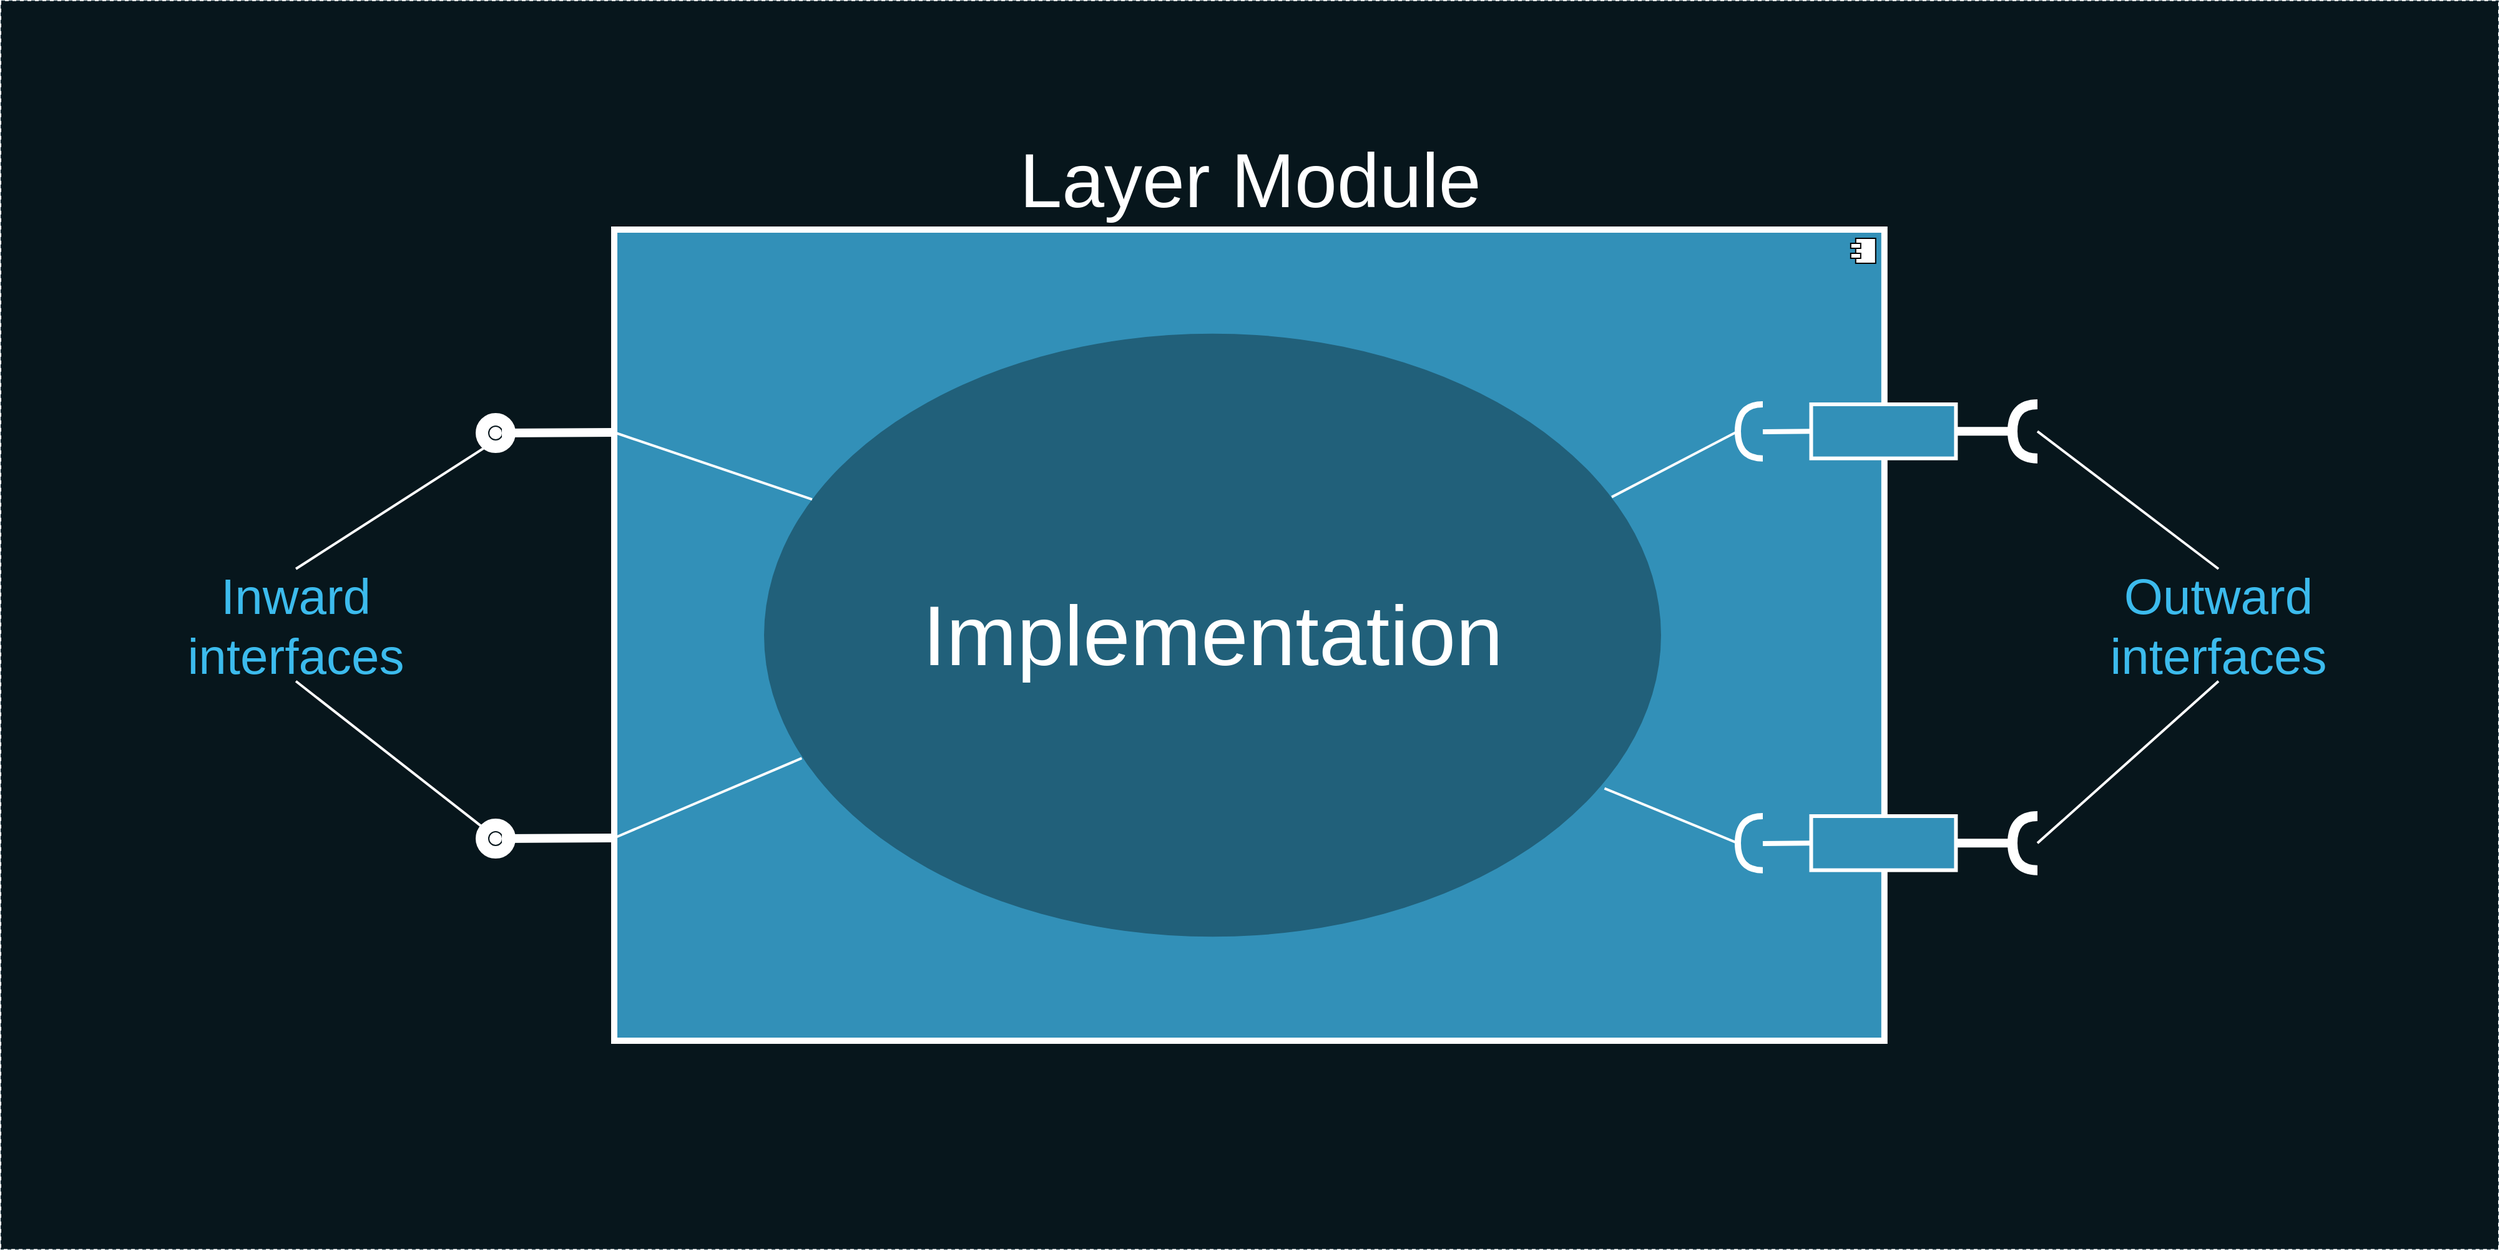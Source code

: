 <mxfile version="13.0.3" type="device"><diagram name="Page-1" id="b5b7bab2-c9e2-2cf4-8b2a-24fd1a2a6d21"><mxGraphModel dx="4512" dy="2343" grid="1" gridSize="10" guides="1" tooltips="1" connect="1" arrows="1" fold="1" page="1" pageScale="1" pageWidth="827" pageHeight="1169" background="#ffffff" math="0" shadow="0"><root><mxCell id="0"/><mxCell id="1" parent="0"/><mxCell id="crDRbli0xWPwZ9U8P9Jx-28" value="rusfinancebank.ru" style="rounded=0;whiteSpace=wrap;html=1;fillColor=#07161C;fontSize=30;fontColor=#FFFFFF;strokeColor=#0C242E;dashed=1;" parent="1" vertex="1"><mxGeometry x="-2440" y="-503.12" width="2000" height="1000" as="geometry"/></mxCell><mxCell id="tXMVsCFoQF1KZuXmmmwA-9" value="" style="group;labelPosition=center;verticalLabelPosition=top;align=center;verticalAlign=bottom;strokeWidth=3;strokeColor=none;" parent="1" vertex="1" connectable="0"><mxGeometry x="-1949" y="-320" width="1074.703" height="650.0" as="geometry"/></mxCell><mxCell id="6zHsUcergq1utXB0naxn-11" value="" style="html=1;dropTarget=0;strokeColor=#FFFFFF;strokeWidth=3;fillColor=#3290B8;fontSize=23;fontColor=#FFFFFF;labelPosition=center;verticalLabelPosition=top;align=center;verticalAlign=bottom;" parent="tXMVsCFoQF1KZuXmmmwA-9" vertex="1"><mxGeometry width="1017.41" height="650.0" as="geometry"/></mxCell><mxCell id="6zHsUcergq1utXB0naxn-12" value="" style="shape=component;jettyWidth=8;jettyHeight=4;" parent="6zHsUcergq1utXB0naxn-11" vertex="1"><mxGeometry x="1" width="20" height="20" relative="1" as="geometry"><mxPoint x="-27" y="7" as="offset"/></mxGeometry></mxCell><mxCell id="tXMVsCFoQF1KZuXmmmwA-10" value="" style="group;labelPosition=center;verticalLabelPosition=top;align=center;verticalAlign=bottom;" parent="tXMVsCFoQF1KZuXmmmwA-9" vertex="1" connectable="0"><mxGeometry width="1074.703" height="650.0" as="geometry"/></mxCell><mxCell id="tXMVsCFoQF1KZuXmmmwA-11" value="&lt;font style=&quot;font-size: 61px&quot;&gt;Layer Module&lt;/font&gt;" style="html=1;dropTarget=0;strokeColor=#FFFFFF;strokeWidth=5;fillColor=#3290B8;fontSize=61;fontColor=#FFFFFF;labelPosition=center;verticalLabelPosition=top;align=center;verticalAlign=bottom;" parent="tXMVsCFoQF1KZuXmmmwA-10" vertex="1"><mxGeometry width="1017.41" height="650.0" as="geometry"/></mxCell><mxCell id="tXMVsCFoQF1KZuXmmmwA-12" value="" style="shape=component;jettyWidth=8;jettyHeight=4;" parent="tXMVsCFoQF1KZuXmmmwA-11" vertex="1"><mxGeometry x="1" width="20" height="20" relative="1" as="geometry"><mxPoint x="-27" y="7" as="offset"/></mxGeometry></mxCell><mxCell id="tXMVsCFoQF1KZuXmmmwA-13" value="" style="rounded=0;whiteSpace=wrap;html=1;fillColor=#3290B8;strokeColor=#FFFFFF;strokeWidth=3;" parent="tXMVsCFoQF1KZuXmmmwA-10" vertex="1"><mxGeometry x="958.762" y="470.001" width="115.941" height="43.333" as="geometry"/></mxCell><mxCell id="tXMVsCFoQF1KZuXmmmwA-14" value="" style="rounded=0;whiteSpace=wrap;html=1;fillColor=#3290B8;strokeColor=#FFFFFF;strokeWidth=3;" parent="tXMVsCFoQF1KZuXmmmwA-10" vertex="1"><mxGeometry x="958.762" y="140.001" width="115.941" height="43.333" as="geometry"/></mxCell><mxCell id="WUQhIYBa5418pxO2Ay4J-8" value="" style="group;strokeWidth=1;" parent="tXMVsCFoQF1KZuXmmmwA-10" vertex="1" connectable="0"><mxGeometry x="900" y="140" width="20" height="43.33" as="geometry"/></mxCell><mxCell id="WUQhIYBa5418pxO2Ay4J-9" value="" style="shape=requiredInterface;html=1;verticalLabelPosition=bottom;strokeColor=#FFFFFF;strokeWidth=5;fontSize=33;fontColor=#3CBBED;rotation=-180;" parent="WUQhIYBa5418pxO2Ay4J-8" vertex="1"><mxGeometry width="20" height="43.33" as="geometry"/></mxCell><mxCell id="WUQhIYBa5418pxO2Ay4J-15" value="" style="group;strokeWidth=1;" parent="tXMVsCFoQF1KZuXmmmwA-10" vertex="1" connectable="0"><mxGeometry x="900" y="470" width="20" height="43.33" as="geometry"/></mxCell><mxCell id="WUQhIYBa5418pxO2Ay4J-16" value="" style="shape=requiredInterface;html=1;verticalLabelPosition=bottom;strokeColor=#FFFFFF;strokeWidth=5;fontSize=33;fontColor=#3CBBED;rotation=-180;" parent="WUQhIYBa5418pxO2Ay4J-15" vertex="1"><mxGeometry width="20" height="43.33" as="geometry"/></mxCell><mxCell id="WUQhIYBa5418pxO2Ay4J-18" value="" style="rounded=0;orthogonalLoop=1;jettySize=auto;html=1;endArrow=none;endFill=0;fontSize=40;fontColor=#FFFFFF;strokeColor=#FFFFFF;strokeWidth=4;exitX=0;exitY=0.5;exitDx=0;exitDy=0;" parent="tXMVsCFoQF1KZuXmmmwA-10" edge="1"><mxGeometry relative="1" as="geometry"><mxPoint x="958.762" y="491.668" as="sourcePoint"/><mxPoint x="920.0" y="492" as="targetPoint"/></mxGeometry></mxCell><mxCell id="WUQhIYBa5418pxO2Ay4J-19" value="&lt;font color=&quot;#ffffff&quot; style=&quot;font-size: 68px&quot;&gt;Implementation&lt;/font&gt;" style="ellipse;whiteSpace=wrap;html=1;strokeColor=none;strokeWidth=5;fontSize=33;fontColor=#3CBBED;fillColor=#21607A;" parent="tXMVsCFoQF1KZuXmmmwA-10" vertex="1"><mxGeometry x="120" y="83.34" width="718.5" height="483.33" as="geometry"/></mxCell><mxCell id="WUQhIYBa5418pxO2Ay4J-10" value="" style="rounded=0;orthogonalLoop=1;jettySize=auto;html=1;endArrow=none;endFill=0;fontSize=40;fontColor=#FFFFFF;strokeColor=#FFFFFF;strokeWidth=2;exitX=1;exitY=0.5;exitDx=0;exitDy=0;exitPerimeter=0;entryX=0.945;entryY=0.271;entryDx=0;entryDy=0;entryPerimeter=0;" parent="tXMVsCFoQF1KZuXmmmwA-10" source="WUQhIYBa5418pxO2Ay4J-9" target="WUQhIYBa5418pxO2Ay4J-19" edge="1"><mxGeometry relative="1" as="geometry"><mxPoint x="-210" y="172.5" as="sourcePoint"/><mxPoint x="760" y="162" as="targetPoint"/></mxGeometry></mxCell><mxCell id="WUQhIYBa5418pxO2Ay4J-17" value="" style="rounded=0;orthogonalLoop=1;jettySize=auto;html=1;endArrow=none;endFill=0;fontSize=40;fontColor=#FFFFFF;strokeColor=#FFFFFF;strokeWidth=2;exitX=1;exitY=0.5;exitDx=0;exitDy=0;exitPerimeter=0;entryX=0.937;entryY=0.754;entryDx=0;entryDy=0;entryPerimeter=0;" parent="tXMVsCFoQF1KZuXmmmwA-10" source="WUQhIYBa5418pxO2Ay4J-16" target="WUQhIYBa5418pxO2Ay4J-19" edge="1"><mxGeometry relative="1" as="geometry"><mxPoint x="-210" y="502.5" as="sourcePoint"/><mxPoint x="760" y="492" as="targetPoint"/></mxGeometry></mxCell><mxCell id="WUQhIYBa5418pxO2Ay4J-28" value="" style="rounded=0;orthogonalLoop=1;jettySize=auto;html=1;endArrow=none;endFill=0;fontSize=40;fontColor=#FFFFFF;strokeColor=#FFFFFF;strokeWidth=2;entryX=0;entryY=0.25;entryDx=0;entryDy=0;" parent="tXMVsCFoQF1KZuXmmmwA-10" source="WUQhIYBa5418pxO2Ay4J-19" target="tXMVsCFoQF1KZuXmmmwA-11" edge="1"><mxGeometry relative="1" as="geometry"><mxPoint x="10" y="172.5" as="sourcePoint"/><mxPoint x="209.504" y="180.502" as="targetPoint"/></mxGeometry></mxCell><mxCell id="WUQhIYBa5418pxO2Ay4J-30" value="" style="rounded=0;orthogonalLoop=1;jettySize=auto;html=1;endArrow=none;endFill=0;fontSize=40;fontColor=#FFFFFF;strokeColor=#FFFFFF;strokeWidth=2;entryX=0;entryY=0.75;entryDx=0;entryDy=0;exitX=0.042;exitY=0.704;exitDx=0;exitDy=0;exitPerimeter=0;" parent="tXMVsCFoQF1KZuXmmmwA-10" source="WUQhIYBa5418pxO2Ay4J-19" target="tXMVsCFoQF1KZuXmmmwA-11" edge="1"><mxGeometry relative="1" as="geometry"><mxPoint x="268.171" y="255.291" as="sourcePoint"/><mxPoint x="10" y="172.5" as="targetPoint"/></mxGeometry></mxCell><mxCell id="tXMVsCFoQF1KZuXmmmwA-16" value="" style="rounded=0;orthogonalLoop=1;jettySize=auto;html=1;endArrow=none;endFill=0;fontSize=40;fontColor=#FFFFFF;strokeColor=#FFFFFF;strokeWidth=7;exitX=0;exitY=0.25;exitDx=0;exitDy=0;" parent="1" source="tXMVsCFoQF1KZuXmmmwA-11" target="tXMVsCFoQF1KZuXmmmwA-18" edge="1"><mxGeometry relative="1" as="geometry"><mxPoint x="-2239" y="5" as="sourcePoint"/><mxPoint x="-2069" y="5" as="targetPoint"/></mxGeometry></mxCell><mxCell id="tXMVsCFoQF1KZuXmmmwA-18" value="" style="ellipse;whiteSpace=wrap;html=1;fontFamily=Helvetica;fontSize=12;fontColor=#FFFFFF;align=center;strokeColor=#FFFFFF;fillColor=#ffffff;points=[];aspect=fixed;resizable=0;strokeWidth=22;" parent="1" vertex="1"><mxGeometry x="-2049" y="-162" width="10" height="10" as="geometry"/></mxCell><mxCell id="tXMVsCFoQF1KZuXmmmwA-19" value="" style="rounded=0;orthogonalLoop=1;jettySize=auto;html=1;endArrow=none;endFill=0;fontSize=40;fontColor=#FFFFFF;strokeColor=#FFFFFF;strokeWidth=7;exitX=0;exitY=0.75;exitDx=0;exitDy=0;" parent="1" source="tXMVsCFoQF1KZuXmmmwA-11" target="tXMVsCFoQF1KZuXmmmwA-20" edge="1"><mxGeometry relative="1" as="geometry"><mxPoint x="-1939" y="-147.5" as="sourcePoint"/><mxPoint x="-2059" y="15" as="targetPoint"/></mxGeometry></mxCell><mxCell id="tXMVsCFoQF1KZuXmmmwA-20" value="" style="ellipse;whiteSpace=wrap;html=1;fontFamily=Helvetica;fontSize=12;fontColor=#FFFFFF;align=center;strokeColor=#FFFFFF;fillColor=#ffffff;points=[];aspect=fixed;resizable=0;strokeWidth=22;" parent="1" vertex="1"><mxGeometry x="-2049" y="163" width="10" height="10" as="geometry"/></mxCell><mxCell id="tXMVsCFoQF1KZuXmmmwA-21" value="Inward&lt;br&gt;interfaces" style="text;html=1;strokeColor=none;fillColor=none;align=center;verticalAlign=middle;whiteSpace=wrap;rounded=0;fontSize=40;fontColor=#3CBBED;" parent="1" vertex="1"><mxGeometry x="-2269" y="-48.12" width="130" height="90" as="geometry"/></mxCell><mxCell id="tXMVsCFoQF1KZuXmmmwA-23" value="" style="endArrow=none;html=1;strokeColor=#FFFFFF;strokeWidth=2;fontSize=33;fontColor=#3CBBED;entryX=0.371;entryY=1.186;entryDx=0;entryDy=0;entryPerimeter=0;exitX=0.5;exitY=0;exitDx=0;exitDy=0;" parent="1" source="tXMVsCFoQF1KZuXmmmwA-21" target="tXMVsCFoQF1KZuXmmmwA-18" edge="1"><mxGeometry width="50" height="50" relative="1" as="geometry"><mxPoint x="-2319" y="-40" as="sourcePoint"/><mxPoint x="-2269" y="-90" as="targetPoint"/></mxGeometry></mxCell><mxCell id="tXMVsCFoQF1KZuXmmmwA-24" value="" style="endArrow=none;html=1;strokeColor=#FFFFFF;strokeWidth=2;fontSize=33;fontColor=#3CBBED;entryX=-0.057;entryY=-0.029;entryDx=0;entryDy=0;entryPerimeter=0;exitX=0.5;exitY=1;exitDx=0;exitDy=0;" parent="1" source="tXMVsCFoQF1KZuXmmmwA-21" target="tXMVsCFoQF1KZuXmmmwA-20" edge="1"><mxGeometry width="50" height="50" relative="1" as="geometry"><mxPoint x="-2264" y="-28.12" as="sourcePoint"/><mxPoint x="-2035.29" y="-140.14" as="targetPoint"/></mxGeometry></mxCell><mxCell id="tXMVsCFoQF1KZuXmmmwA-25" value="Outward&lt;br&gt;interfaces" style="text;html=1;strokeColor=none;fillColor=none;align=center;verticalAlign=middle;whiteSpace=wrap;rounded=0;fontSize=40;fontColor=#3CBBED;" parent="1" vertex="1"><mxGeometry x="-729" y="-48.12" width="130" height="90" as="geometry"/></mxCell><mxCell id="tXMVsCFoQF1KZuXmmmwA-26" value="" style="endArrow=none;html=1;strokeColor=#FFFFFF;strokeWidth=2;fontSize=33;fontColor=#3CBBED;entryX=0;entryY=0.5;entryDx=0;entryDy=0;exitX=0.5;exitY=1;exitDx=0;exitDy=0;entryPerimeter=0;" parent="1" source="tXMVsCFoQF1KZuXmmmwA-25" target="WUQhIYBa5418pxO2Ay4J-5" edge="1"><mxGeometry width="50" height="50" relative="1" as="geometry"><mxPoint x="-2194" y="51.88" as="sourcePoint"/><mxPoint x="-2039.57" y="172.71" as="targetPoint"/></mxGeometry></mxCell><mxCell id="tXMVsCFoQF1KZuXmmmwA-27" value="" style="endArrow=none;html=1;strokeColor=#FFFFFF;strokeWidth=2;fontSize=33;fontColor=#3CBBED;entryX=0;entryY=0.5;entryDx=0;entryDy=0;exitX=0.5;exitY=0;exitDx=0;exitDy=0;entryPerimeter=0;" parent="1" source="tXMVsCFoQF1KZuXmmmwA-25" target="WUQhIYBa5418pxO2Ay4J-1" edge="1"><mxGeometry width="50" height="50" relative="1" as="geometry"><mxPoint x="-654.0" y="51.88" as="sourcePoint"/><mxPoint x="-864.297" y="181.668" as="targetPoint"/></mxGeometry></mxCell><mxCell id="WUQhIYBa5418pxO2Ay4J-3" value="" style="group" parent="1" vertex="1" connectable="0"><mxGeometry x="-829" y="-180" width="20" height="43.33" as="geometry"/></mxCell><mxCell id="WUQhIYBa5418pxO2Ay4J-1" value="" style="shape=requiredInterface;html=1;verticalLabelPosition=bottom;strokeColor=#FFFFFF;strokeWidth=8;fontSize=33;fontColor=#3CBBED;rotation=-180;" parent="WUQhIYBa5418pxO2Ay4J-3" vertex="1"><mxGeometry width="20" height="43.33" as="geometry"/></mxCell><mxCell id="WUQhIYBa5418pxO2Ay4J-2" value="" style="rounded=0;orthogonalLoop=1;jettySize=auto;html=1;endArrow=none;endFill=0;fontSize=40;fontColor=#FFFFFF;strokeColor=#FFFFFF;strokeWidth=7;exitX=1;exitY=0.5;exitDx=0;exitDy=0;exitPerimeter=0;entryX=1;entryY=0.5;entryDx=0;entryDy=0;" parent="WUQhIYBa5418pxO2Ay4J-3" source="WUQhIYBa5418pxO2Ay4J-1" target="tXMVsCFoQF1KZuXmmmwA-14" edge="1"><mxGeometry relative="1" as="geometry"><mxPoint x="-1110" y="32.5" as="sourcePoint"/><mxPoint x="-1200" y="33" as="targetPoint"/></mxGeometry></mxCell><mxCell id="WUQhIYBa5418pxO2Ay4J-4" value="" style="group" parent="1" vertex="1" connectable="0"><mxGeometry x="-829" y="150" width="20" height="43.33" as="geometry"/></mxCell><mxCell id="WUQhIYBa5418pxO2Ay4J-5" value="" style="shape=requiredInterface;html=1;verticalLabelPosition=bottom;strokeColor=#FFFFFF;strokeWidth=8;fontSize=33;fontColor=#3CBBED;rotation=-180;" parent="WUQhIYBa5418pxO2Ay4J-4" vertex="1"><mxGeometry width="20" height="43.33" as="geometry"/></mxCell><mxCell id="WUQhIYBa5418pxO2Ay4J-6" value="" style="rounded=0;orthogonalLoop=1;jettySize=auto;html=1;endArrow=none;endFill=0;fontSize=40;fontColor=#FFFFFF;strokeColor=#FFFFFF;strokeWidth=7;exitX=1;exitY=0.5;exitDx=0;exitDy=0;exitPerimeter=0;entryX=1;entryY=0.5;entryDx=0;entryDy=0;" parent="1" source="WUQhIYBa5418pxO2Ay4J-5" target="tXMVsCFoQF1KZuXmmmwA-13" edge="1"><mxGeometry relative="1" as="geometry"><mxPoint x="-1929" y="-137.5" as="sourcePoint"/><mxPoint x="-879" y="172" as="targetPoint"/></mxGeometry></mxCell><mxCell id="WUQhIYBa5418pxO2Ay4J-13" value="" style="rounded=0;orthogonalLoop=1;jettySize=auto;html=1;endArrow=none;endFill=0;fontSize=40;fontColor=#FFFFFF;strokeColor=#FFFFFF;strokeWidth=4;exitX=0;exitY=0.5;exitDx=0;exitDy=0;" parent="1" source="tXMVsCFoQF1KZuXmmmwA-14" edge="1"><mxGeometry relative="1" as="geometry"><mxPoint x="-1039.0" y="-148.335" as="sourcePoint"/><mxPoint x="-1029" y="-158" as="targetPoint"/></mxGeometry></mxCell></root></mxGraphModel></diagram></mxfile>